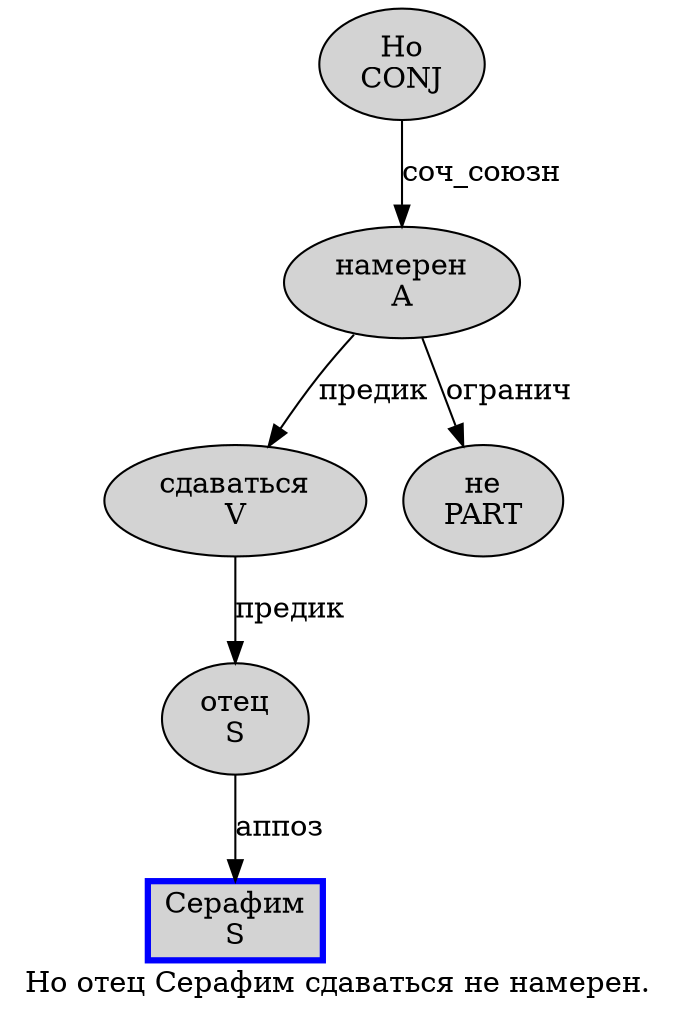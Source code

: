 digraph SENTENCE_855 {
	graph [label="Но отец Серафим сдаваться не намерен."]
	node [style=filled]
		0 [label="Но
CONJ" color="" fillcolor=lightgray penwidth=1 shape=ellipse]
		1 [label="отец
S" color="" fillcolor=lightgray penwidth=1 shape=ellipse]
		2 [label="Серафим
S" color=blue fillcolor=lightgray penwidth=3 shape=box]
		3 [label="сдаваться
V" color="" fillcolor=lightgray penwidth=1 shape=ellipse]
		4 [label="не
PART" color="" fillcolor=lightgray penwidth=1 shape=ellipse]
		5 [label="намерен
A" color="" fillcolor=lightgray penwidth=1 shape=ellipse]
			0 -> 5 [label="соч_союзн"]
			3 -> 1 [label="предик"]
			5 -> 3 [label="предик"]
			5 -> 4 [label="огранич"]
			1 -> 2 [label="аппоз"]
}